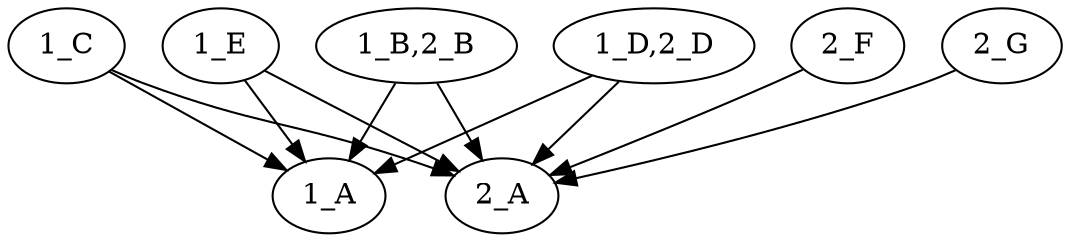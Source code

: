 digraph {

rankdir = TD

"1_C" -> "1_A"
"1_E" -> "1_A"
"2_F" -> "2_A"
"2_G" -> "2_A"
"1_C" -> "2_A"
"1_E" -> "2_A"
"1_B,2_B" -> "1_A"
"1_B,2_B" -> "2_A"
"1_D,2_D" -> "1_A"
"1_D,2_D" -> "2_A"
}

